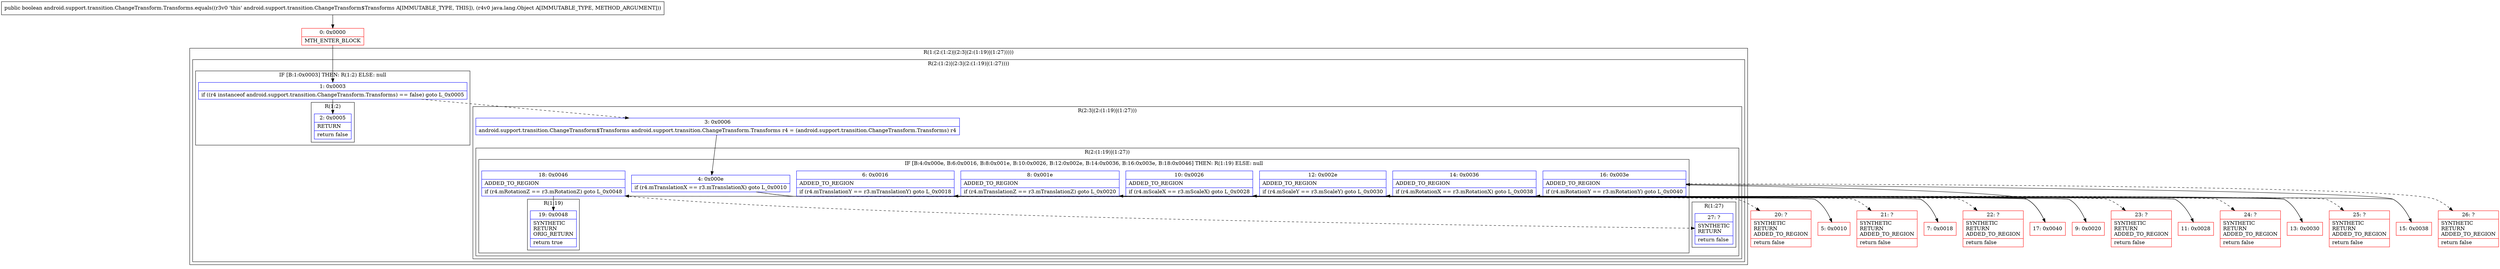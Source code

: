 digraph "CFG forandroid.support.transition.ChangeTransform.Transforms.equals(Ljava\/lang\/Object;)Z" {
subgraph cluster_Region_908049306 {
label = "R(1:(2:(1:2)|(2:3|(2:(1:19)|(1:27)))))";
node [shape=record,color=blue];
subgraph cluster_Region_811315188 {
label = "R(2:(1:2)|(2:3|(2:(1:19)|(1:27))))";
node [shape=record,color=blue];
subgraph cluster_IfRegion_1859131315 {
label = "IF [B:1:0x0003] THEN: R(1:2) ELSE: null";
node [shape=record,color=blue];
Node_1 [shape=record,label="{1\:\ 0x0003|if ((r4 instanceof android.support.transition.ChangeTransform.Transforms) == false) goto L_0x0005\l}"];
subgraph cluster_Region_372361344 {
label = "R(1:2)";
node [shape=record,color=blue];
Node_2 [shape=record,label="{2\:\ 0x0005|RETURN\l|return false\l}"];
}
}
subgraph cluster_Region_591710222 {
label = "R(2:3|(2:(1:19)|(1:27)))";
node [shape=record,color=blue];
Node_3 [shape=record,label="{3\:\ 0x0006|android.support.transition.ChangeTransform$Transforms android.support.transition.ChangeTransform.Transforms r4 = (android.support.transition.ChangeTransform.Transforms) r4\l}"];
subgraph cluster_Region_1572434615 {
label = "R(2:(1:19)|(1:27))";
node [shape=record,color=blue];
subgraph cluster_IfRegion_2128882454 {
label = "IF [B:4:0x000e, B:6:0x0016, B:8:0x001e, B:10:0x0026, B:12:0x002e, B:14:0x0036, B:16:0x003e, B:18:0x0046] THEN: R(1:19) ELSE: null";
node [shape=record,color=blue];
Node_4 [shape=record,label="{4\:\ 0x000e|if (r4.mTranslationX == r3.mTranslationX) goto L_0x0010\l}"];
Node_6 [shape=record,label="{6\:\ 0x0016|ADDED_TO_REGION\l|if (r4.mTranslationY == r3.mTranslationY) goto L_0x0018\l}"];
Node_8 [shape=record,label="{8\:\ 0x001e|ADDED_TO_REGION\l|if (r4.mTranslationZ == r3.mTranslationZ) goto L_0x0020\l}"];
Node_10 [shape=record,label="{10\:\ 0x0026|ADDED_TO_REGION\l|if (r4.mScaleX == r3.mScaleX) goto L_0x0028\l}"];
Node_12 [shape=record,label="{12\:\ 0x002e|ADDED_TO_REGION\l|if (r4.mScaleY == r3.mScaleY) goto L_0x0030\l}"];
Node_14 [shape=record,label="{14\:\ 0x0036|ADDED_TO_REGION\l|if (r4.mRotationX == r3.mRotationX) goto L_0x0038\l}"];
Node_16 [shape=record,label="{16\:\ 0x003e|ADDED_TO_REGION\l|if (r4.mRotationY == r3.mRotationY) goto L_0x0040\l}"];
Node_18 [shape=record,label="{18\:\ 0x0046|ADDED_TO_REGION\l|if (r4.mRotationZ == r3.mRotationZ) goto L_0x0048\l}"];
subgraph cluster_Region_812663547 {
label = "R(1:19)";
node [shape=record,color=blue];
Node_19 [shape=record,label="{19\:\ 0x0048|SYNTHETIC\lRETURN\lORIG_RETURN\l|return true\l}"];
}
}
subgraph cluster_Region_1584637641 {
label = "R(1:27)";
node [shape=record,color=blue];
Node_27 [shape=record,label="{27\:\ ?|SYNTHETIC\lRETURN\l|return false\l}"];
}
}
}
}
}
Node_0 [shape=record,color=red,label="{0\:\ 0x0000|MTH_ENTER_BLOCK\l}"];
Node_5 [shape=record,color=red,label="{5\:\ 0x0010}"];
Node_7 [shape=record,color=red,label="{7\:\ 0x0018}"];
Node_9 [shape=record,color=red,label="{9\:\ 0x0020}"];
Node_11 [shape=record,color=red,label="{11\:\ 0x0028}"];
Node_13 [shape=record,color=red,label="{13\:\ 0x0030}"];
Node_15 [shape=record,color=red,label="{15\:\ 0x0038}"];
Node_17 [shape=record,color=red,label="{17\:\ 0x0040}"];
Node_20 [shape=record,color=red,label="{20\:\ ?|SYNTHETIC\lRETURN\lADDED_TO_REGION\l|return false\l}"];
Node_21 [shape=record,color=red,label="{21\:\ ?|SYNTHETIC\lRETURN\lADDED_TO_REGION\l|return false\l}"];
Node_22 [shape=record,color=red,label="{22\:\ ?|SYNTHETIC\lRETURN\lADDED_TO_REGION\l|return false\l}"];
Node_23 [shape=record,color=red,label="{23\:\ ?|SYNTHETIC\lRETURN\lADDED_TO_REGION\l|return false\l}"];
Node_24 [shape=record,color=red,label="{24\:\ ?|SYNTHETIC\lRETURN\lADDED_TO_REGION\l|return false\l}"];
Node_25 [shape=record,color=red,label="{25\:\ ?|SYNTHETIC\lRETURN\lADDED_TO_REGION\l|return false\l}"];
Node_26 [shape=record,color=red,label="{26\:\ ?|SYNTHETIC\lRETURN\lADDED_TO_REGION\l|return false\l}"];
MethodNode[shape=record,label="{public boolean android.support.transition.ChangeTransform.Transforms.equals((r3v0 'this' android.support.transition.ChangeTransform$Transforms A[IMMUTABLE_TYPE, THIS]), (r4v0 java.lang.Object A[IMMUTABLE_TYPE, METHOD_ARGUMENT])) }"];
MethodNode -> Node_0;
Node_1 -> Node_2;
Node_1 -> Node_3[style=dashed];
Node_3 -> Node_4;
Node_4 -> Node_5;
Node_4 -> Node_20[style=dashed];
Node_6 -> Node_7;
Node_6 -> Node_21[style=dashed];
Node_8 -> Node_9;
Node_8 -> Node_22[style=dashed];
Node_10 -> Node_11;
Node_10 -> Node_23[style=dashed];
Node_12 -> Node_13;
Node_12 -> Node_24[style=dashed];
Node_14 -> Node_15;
Node_14 -> Node_25[style=dashed];
Node_16 -> Node_17;
Node_16 -> Node_26[style=dashed];
Node_18 -> Node_19;
Node_18 -> Node_27[style=dashed];
Node_0 -> Node_1;
Node_5 -> Node_6;
Node_7 -> Node_8;
Node_9 -> Node_10;
Node_11 -> Node_12;
Node_13 -> Node_14;
Node_15 -> Node_16;
Node_17 -> Node_18;
}

